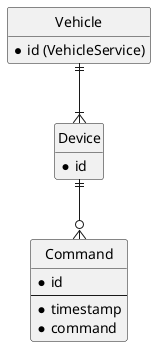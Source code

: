 @startuml

hide circle
hide empty members

entity Vehicle {
*id (VehicleService)
}

entity Device {
*id
}

entity Command {
*id
---
*timestamp
*command
}

Vehicle ||--|{ Device

Device ||--o{ Command

@enduml
